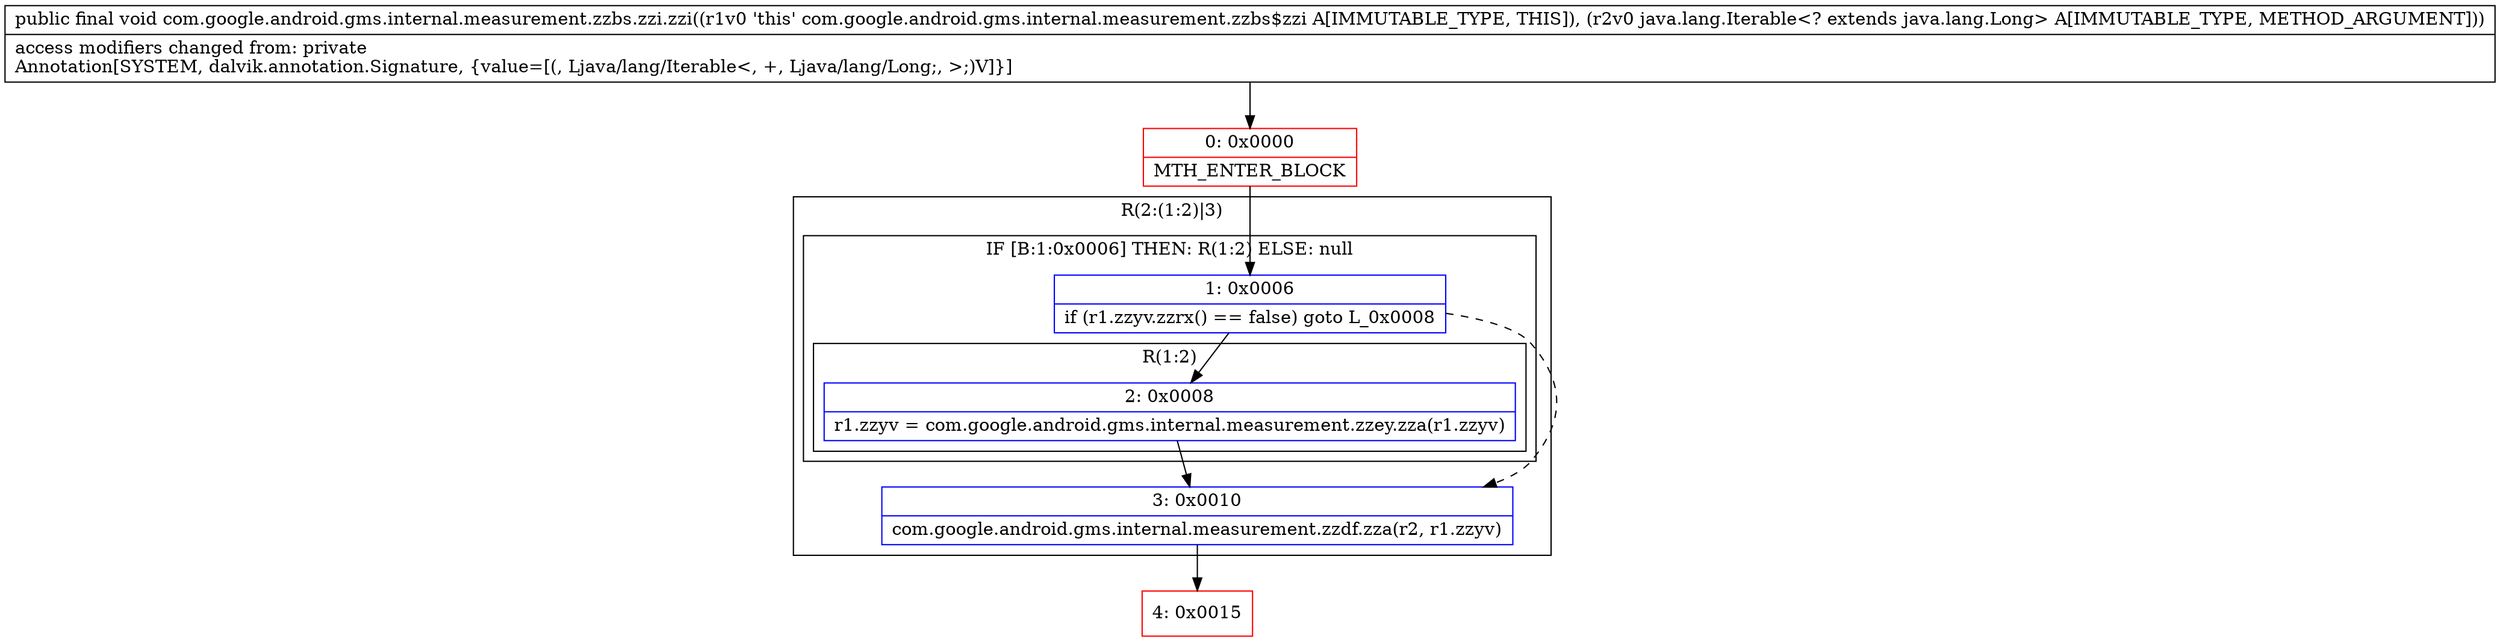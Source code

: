 digraph "CFG forcom.google.android.gms.internal.measurement.zzbs.zzi.zzi(Ljava\/lang\/Iterable;)V" {
subgraph cluster_Region_948910168 {
label = "R(2:(1:2)|3)";
node [shape=record,color=blue];
subgraph cluster_IfRegion_709698204 {
label = "IF [B:1:0x0006] THEN: R(1:2) ELSE: null";
node [shape=record,color=blue];
Node_1 [shape=record,label="{1\:\ 0x0006|if (r1.zzyv.zzrx() == false) goto L_0x0008\l}"];
subgraph cluster_Region_1316937309 {
label = "R(1:2)";
node [shape=record,color=blue];
Node_2 [shape=record,label="{2\:\ 0x0008|r1.zzyv = com.google.android.gms.internal.measurement.zzey.zza(r1.zzyv)\l}"];
}
}
Node_3 [shape=record,label="{3\:\ 0x0010|com.google.android.gms.internal.measurement.zzdf.zza(r2, r1.zzyv)\l}"];
}
Node_0 [shape=record,color=red,label="{0\:\ 0x0000|MTH_ENTER_BLOCK\l}"];
Node_4 [shape=record,color=red,label="{4\:\ 0x0015}"];
MethodNode[shape=record,label="{public final void com.google.android.gms.internal.measurement.zzbs.zzi.zzi((r1v0 'this' com.google.android.gms.internal.measurement.zzbs$zzi A[IMMUTABLE_TYPE, THIS]), (r2v0 java.lang.Iterable\<? extends java.lang.Long\> A[IMMUTABLE_TYPE, METHOD_ARGUMENT]))  | access modifiers changed from: private\lAnnotation[SYSTEM, dalvik.annotation.Signature, \{value=[(, Ljava\/lang\/Iterable\<, +, Ljava\/lang\/Long;, \>;)V]\}]\l}"];
MethodNode -> Node_0;
Node_1 -> Node_2;
Node_1 -> Node_3[style=dashed];
Node_2 -> Node_3;
Node_3 -> Node_4;
Node_0 -> Node_1;
}

